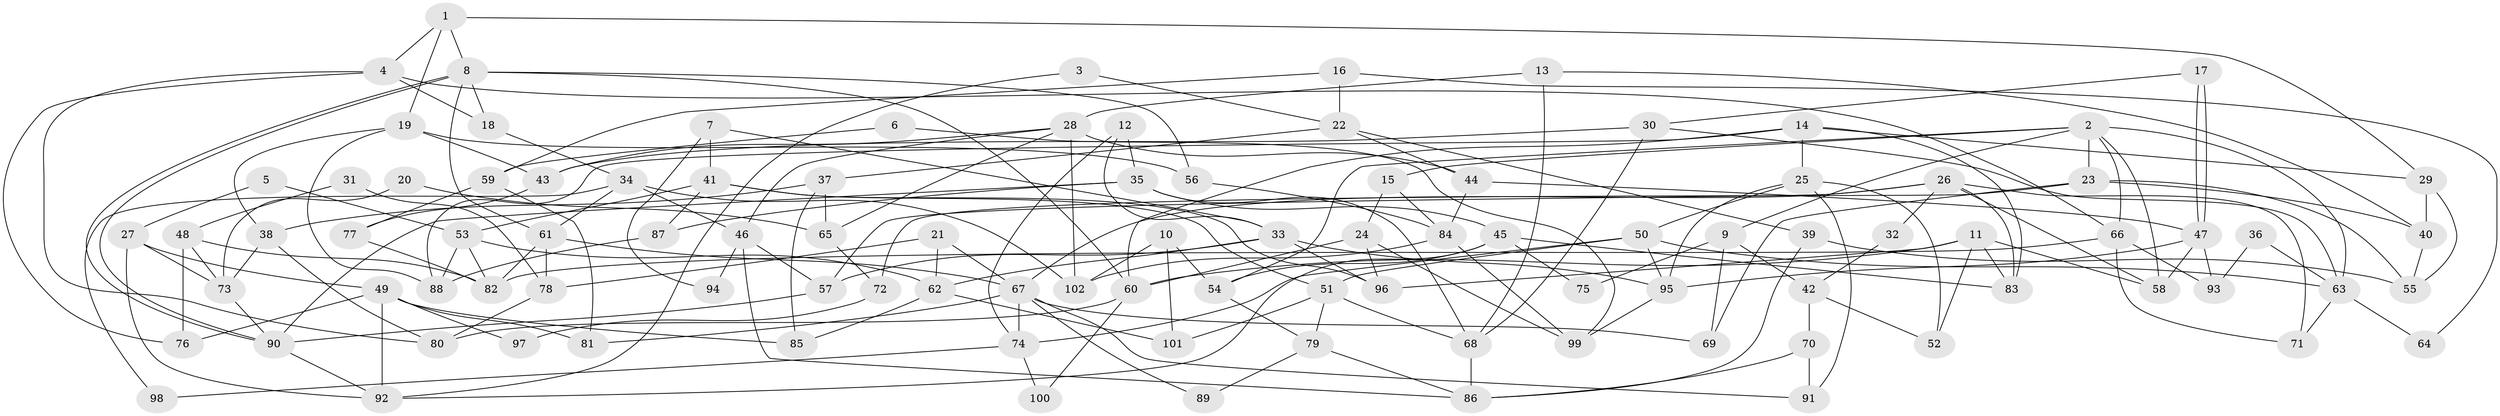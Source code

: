 // coarse degree distribution, {7: 0.09230769230769231, 8: 0.046153846153846156, 5: 0.18461538461538463, 3: 0.23076923076923078, 4: 0.15384615384615385, 6: 0.16923076923076924, 9: 0.046153846153846156, 12: 0.015384615384615385, 2: 0.06153846153846154}
// Generated by graph-tools (version 1.1) at 2025/41/03/06/25 10:41:52]
// undirected, 102 vertices, 204 edges
graph export_dot {
graph [start="1"]
  node [color=gray90,style=filled];
  1;
  2;
  3;
  4;
  5;
  6;
  7;
  8;
  9;
  10;
  11;
  12;
  13;
  14;
  15;
  16;
  17;
  18;
  19;
  20;
  21;
  22;
  23;
  24;
  25;
  26;
  27;
  28;
  29;
  30;
  31;
  32;
  33;
  34;
  35;
  36;
  37;
  38;
  39;
  40;
  41;
  42;
  43;
  44;
  45;
  46;
  47;
  48;
  49;
  50;
  51;
  52;
  53;
  54;
  55;
  56;
  57;
  58;
  59;
  60;
  61;
  62;
  63;
  64;
  65;
  66;
  67;
  68;
  69;
  70;
  71;
  72;
  73;
  74;
  75;
  76;
  77;
  78;
  79;
  80;
  81;
  82;
  83;
  84;
  85;
  86;
  87;
  88;
  89;
  90;
  91;
  92;
  93;
  94;
  95;
  96;
  97;
  98;
  99;
  100;
  101;
  102;
  1 -- 29;
  1 -- 8;
  1 -- 4;
  1 -- 19;
  2 -- 66;
  2 -- 58;
  2 -- 9;
  2 -- 15;
  2 -- 23;
  2 -- 54;
  2 -- 63;
  3 -- 92;
  3 -- 22;
  4 -- 18;
  4 -- 66;
  4 -- 76;
  4 -- 80;
  5 -- 27;
  5 -- 53;
  6 -- 99;
  6 -- 59;
  7 -- 33;
  7 -- 41;
  7 -- 94;
  8 -- 90;
  8 -- 90;
  8 -- 60;
  8 -- 18;
  8 -- 56;
  8 -- 61;
  9 -- 69;
  9 -- 42;
  9 -- 75;
  10 -- 54;
  10 -- 102;
  10 -- 101;
  11 -- 60;
  11 -- 96;
  11 -- 52;
  11 -- 58;
  11 -- 83;
  12 -- 35;
  12 -- 74;
  12 -- 33;
  13 -- 28;
  13 -- 68;
  13 -- 40;
  14 -- 83;
  14 -- 25;
  14 -- 29;
  14 -- 60;
  14 -- 88;
  15 -- 24;
  15 -- 84;
  16 -- 59;
  16 -- 22;
  16 -- 64;
  17 -- 30;
  17 -- 47;
  17 -- 47;
  18 -- 34;
  19 -- 88;
  19 -- 38;
  19 -- 43;
  19 -- 56;
  20 -- 73;
  20 -- 65;
  21 -- 62;
  21 -- 67;
  21 -- 78;
  22 -- 44;
  22 -- 37;
  22 -- 39;
  23 -- 55;
  23 -- 40;
  23 -- 69;
  23 -- 72;
  24 -- 99;
  24 -- 60;
  24 -- 96;
  25 -- 95;
  25 -- 50;
  25 -- 52;
  25 -- 91;
  26 -- 83;
  26 -- 58;
  26 -- 32;
  26 -- 57;
  26 -- 67;
  26 -- 71;
  27 -- 92;
  27 -- 73;
  27 -- 49;
  28 -- 46;
  28 -- 44;
  28 -- 43;
  28 -- 65;
  28 -- 102;
  29 -- 40;
  29 -- 55;
  30 -- 43;
  30 -- 63;
  30 -- 68;
  31 -- 78;
  31 -- 48;
  32 -- 42;
  33 -- 96;
  33 -- 57;
  33 -- 62;
  33 -- 95;
  34 -- 61;
  34 -- 102;
  34 -- 46;
  34 -- 98;
  35 -- 90;
  35 -- 68;
  35 -- 45;
  35 -- 87;
  36 -- 93;
  36 -- 63;
  37 -- 38;
  37 -- 85;
  37 -- 65;
  38 -- 80;
  38 -- 73;
  39 -- 55;
  39 -- 86;
  40 -- 55;
  41 -- 51;
  41 -- 53;
  41 -- 87;
  41 -- 96;
  42 -- 52;
  42 -- 70;
  43 -- 77;
  44 -- 84;
  44 -- 47;
  45 -- 92;
  45 -- 54;
  45 -- 75;
  45 -- 83;
  46 -- 57;
  46 -- 86;
  46 -- 94;
  47 -- 95;
  47 -- 58;
  47 -- 93;
  48 -- 82;
  48 -- 73;
  48 -- 76;
  49 -- 76;
  49 -- 81;
  49 -- 85;
  49 -- 92;
  49 -- 97;
  50 -- 63;
  50 -- 51;
  50 -- 74;
  50 -- 95;
  51 -- 68;
  51 -- 79;
  51 -- 101;
  53 -- 62;
  53 -- 88;
  53 -- 82;
  54 -- 79;
  56 -- 84;
  57 -- 90;
  59 -- 81;
  59 -- 77;
  60 -- 80;
  60 -- 100;
  61 -- 67;
  61 -- 78;
  61 -- 82;
  62 -- 101;
  62 -- 85;
  63 -- 71;
  63 -- 64;
  65 -- 72;
  66 -- 82;
  66 -- 71;
  66 -- 93;
  67 -- 91;
  67 -- 69;
  67 -- 74;
  67 -- 81;
  67 -- 89;
  68 -- 86;
  70 -- 86;
  70 -- 91;
  72 -- 97;
  73 -- 90;
  74 -- 98;
  74 -- 100;
  77 -- 82;
  78 -- 80;
  79 -- 86;
  79 -- 89;
  84 -- 99;
  84 -- 102;
  87 -- 88;
  90 -- 92;
  95 -- 99;
}
